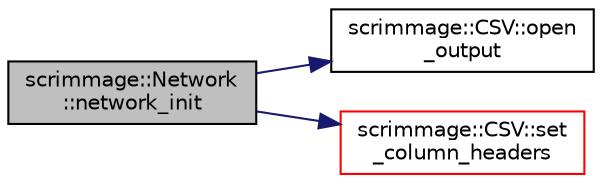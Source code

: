 digraph "scrimmage::Network::network_init"
{
 // LATEX_PDF_SIZE
  edge [fontname="Helvetica",fontsize="10",labelfontname="Helvetica",labelfontsize="10"];
  node [fontname="Helvetica",fontsize="10",shape=record];
  rankdir="LR";
  Node1 [label="scrimmage::Network\l::network_init",height=0.2,width=0.4,color="black", fillcolor="grey75", style="filled", fontcolor="black",tooltip=" "];
  Node1 -> Node2 [color="midnightblue",fontsize="10",style="solid",fontname="Helvetica"];
  Node2 [label="scrimmage::CSV::open\l_output",height=0.2,width=0.4,color="black", fillcolor="white", style="filled",URL="$classscrimmage_1_1CSV.html#a446d4ed26ee7e05565db8e81ef900aed",tooltip=" "];
  Node1 -> Node3 [color="midnightblue",fontsize="10",style="solid",fontname="Helvetica"];
  Node3 [label="scrimmage::CSV::set\l_column_headers",height=0.2,width=0.4,color="red", fillcolor="white", style="filled",URL="$classscrimmage_1_1CSV.html#a1cfbe562649ebe259a4d1abadc6ab9e8",tooltip=" "];
}
